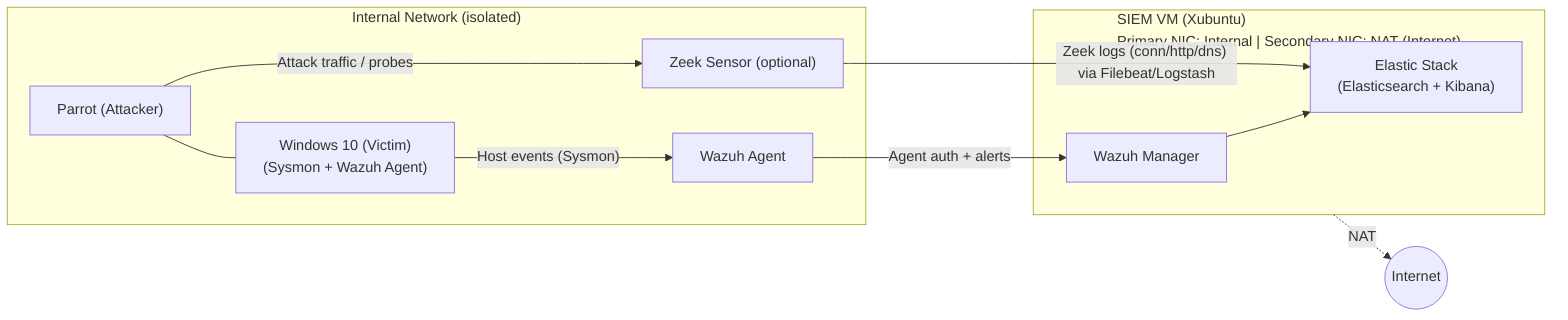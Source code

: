 flowchart LR
  subgraph Internal_Network["Internal Network (isolated)"]
    A["Parrot (Attacker)"]
    B["Windows 10 (Victim)<br/>(Sysmon + Wazuh Agent)"]
    Z["Zeek Sensor (optional)"]
    WazuhAgent["Wazuh Agent"]
    A --- B
    A -->|"Attack traffic / probes"| Z
    B -->|"Host events (Sysmon)"| WazuhAgent
  end

  subgraph SIEM_VM["SIEM VM (Xubuntu)<br/>Primary NIC: Internal | Secondary NIC: NAT (Internet)"]
    W["Wazuh Manager"]
    E["Elastic Stack<br/>(Elasticsearch + Kibana)"]
    W --> E
  end

  %% Data flows to SIEM
  Z -->|"Zeek logs (conn/http/dns) via Filebeat/Logstash"| E
  WazuhAgent -->|"Agent auth + alerts"| W

  %% SIEM internet access
  Internet(("Internet"))
  SIEM_VM -. "NAT" .-> Internet